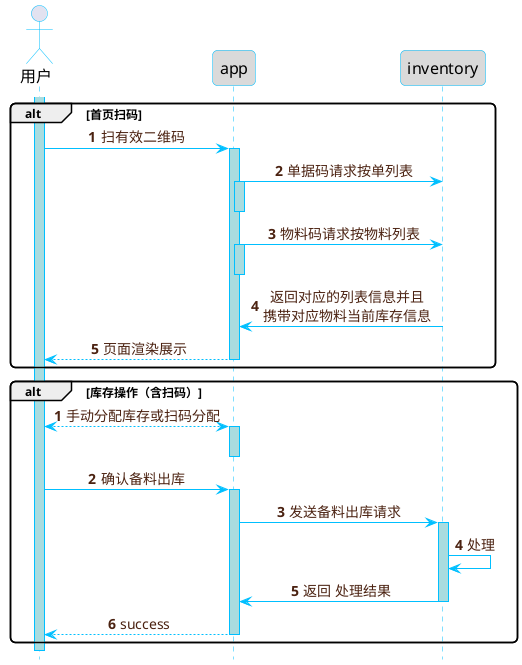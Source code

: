 @startuml

/'基础属性'/
hide footbox
'skinparam handwritten true
skinparam roundcorner 10
skinparam BoxPadding 20
skinparam shadowing false
skinparam defaultFontName Aapex
skinparam defaultFontSize 12

skinparam sequence {
/'文本对齐'/
MessageAlign center

/'动作线属性'/
ArrowColor DeepSkyBlue
ArrowFontSize 14
ArrowFontColor #4B2211

/'角色线属性'/
LifeLineBorderColor DeepSkyBlue
LifeLineBackgroundColor #A9DCDF

/'参与者属性'/
ParticipantBorderColor DeepSkyBlue
ParticipantBackgroundColor write
ParticipantFontSize 16

/'数据库标识属性'/
DatabaseBackgroundColor Green
DatabaseFontSize 16

/'box属性'/
BoxBorderColor DeepSkyBlue
BoxBackgroundColor Write
BoxFontColor Black

/'角色信息属性'/
ActorBorderColor DeepSkyBlue
ActorFontColor Black
ActorFontSize 16

}

alt 首页扫码
    autonumber
    actor "用户" as user
    participant "app" as app #DADADA
    participant "inventory" as inventory #DADADA
    activate user
    user -> app: 扫有效二维码
    activate app
    app -> inventory: 单据码请求按单列表
    activate app
    deactivate app
    app -> inventory: 物料码请求按物料列表
    activate app
    deactivate app
    inventory -> app: 返回对应的列表信息并且\n携带对应物料当前库存信息
    return 页面渲染展示
end

alt 库存操作（含扫码）
    autonumber
    user <--> app: 手动分配库存或扫码分配
    activate app
    deactivate app
    user -> app: 确认备料出库
    activate app
    app -> inventory: 发送备料出库请求
    activate inventory
    inventory -> inventory: 处理
    inventory -> app: 返回 处理结果
    deactivate inventory
    app --> user: success
    deactivate app
end
@enduml